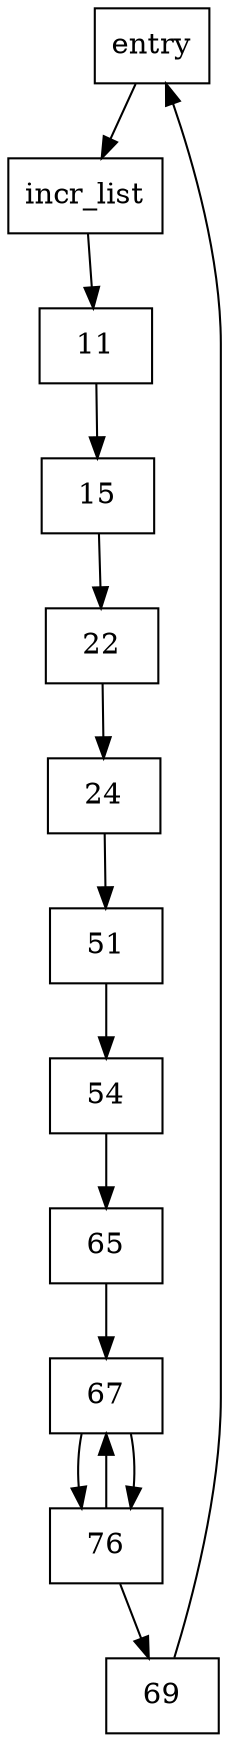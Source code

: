 digraph ControlFlowGraph {
    node [shape=box];
    entry;
    incr_list;
    11;
    15;
    22;
    24;
    51;
    54;
    65;
    67;
    69;
    76;
    
    entry -> incr_list;
    incr_list -> 11;
    11 -> 15;
    15 -> 22;
    22 -> 24;
    24 -> 51;
    51 -> 54;
    54 -> 65;
    65 -> 67;
    67 -> 76;
    76 -> 67;
    76 -> 69;
    67 -> 76;
    69 -> entry;
}